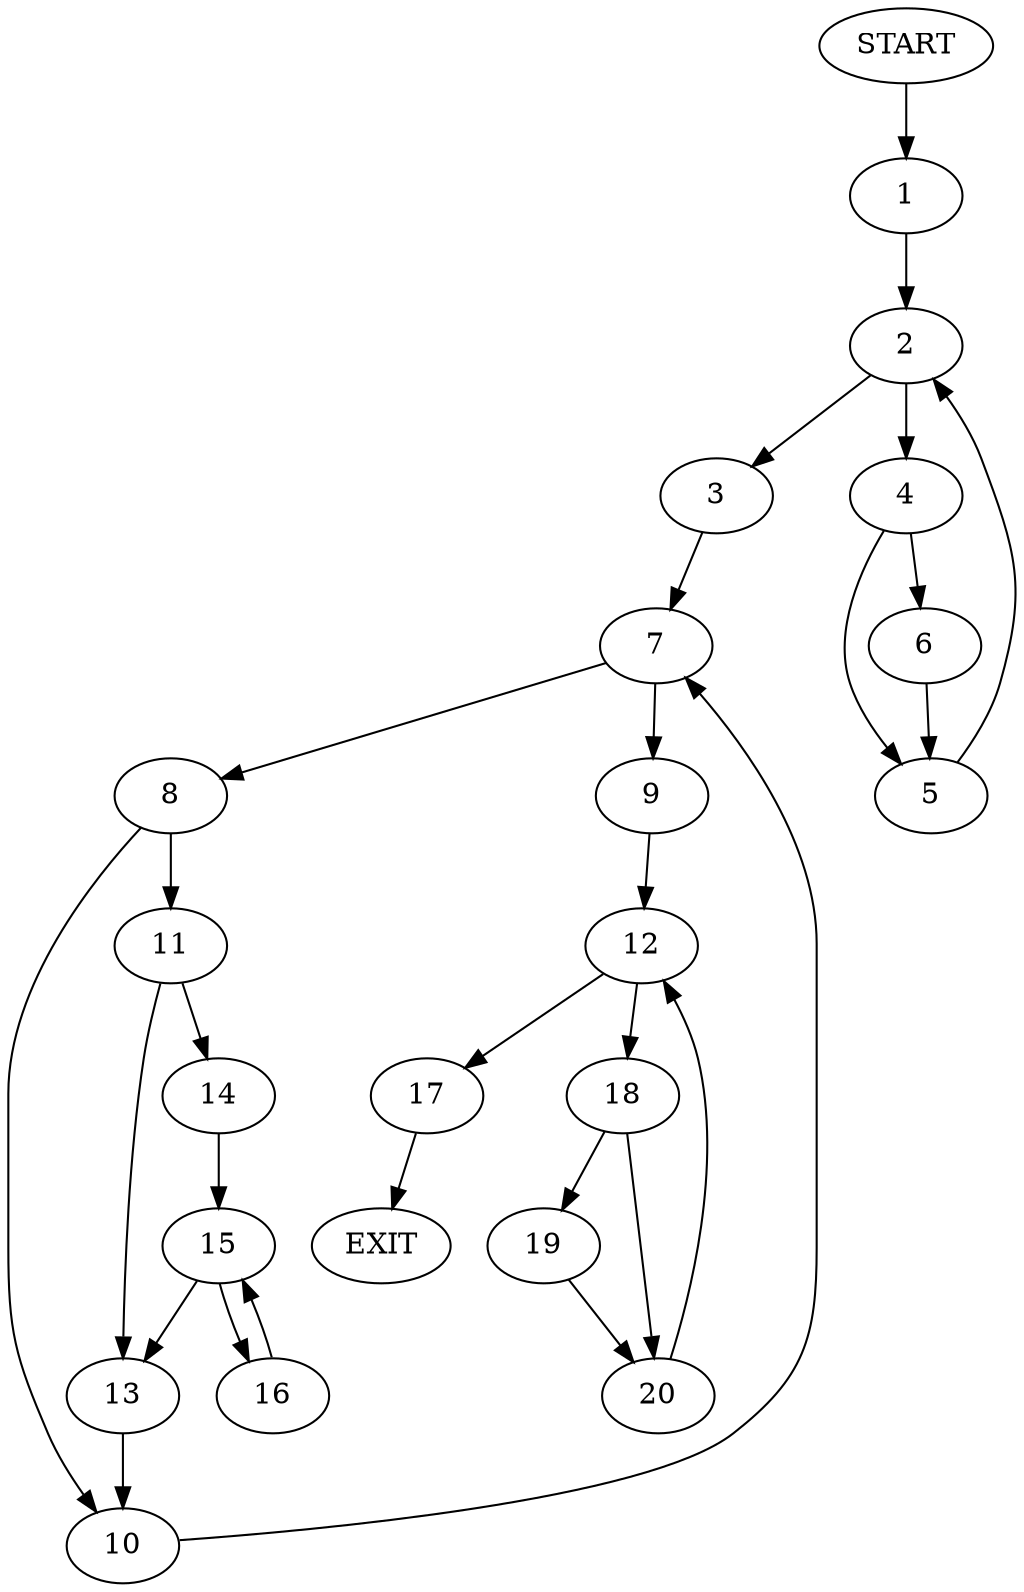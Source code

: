 digraph {
0 [label="START"]
21 [label="EXIT"]
0 -> 1
1 -> 2
2 -> 3
2 -> 4
4 -> 5
4 -> 6
3 -> 7
5 -> 2
6 -> 5
7 -> 8
7 -> 9
8 -> 10
8 -> 11
9 -> 12
10 -> 7
11 -> 13
11 -> 14
14 -> 15
13 -> 10
15 -> 13
15 -> 16
16 -> 15
12 -> 17
12 -> 18
17 -> 21
18 -> 19
18 -> 20
20 -> 12
19 -> 20
}
